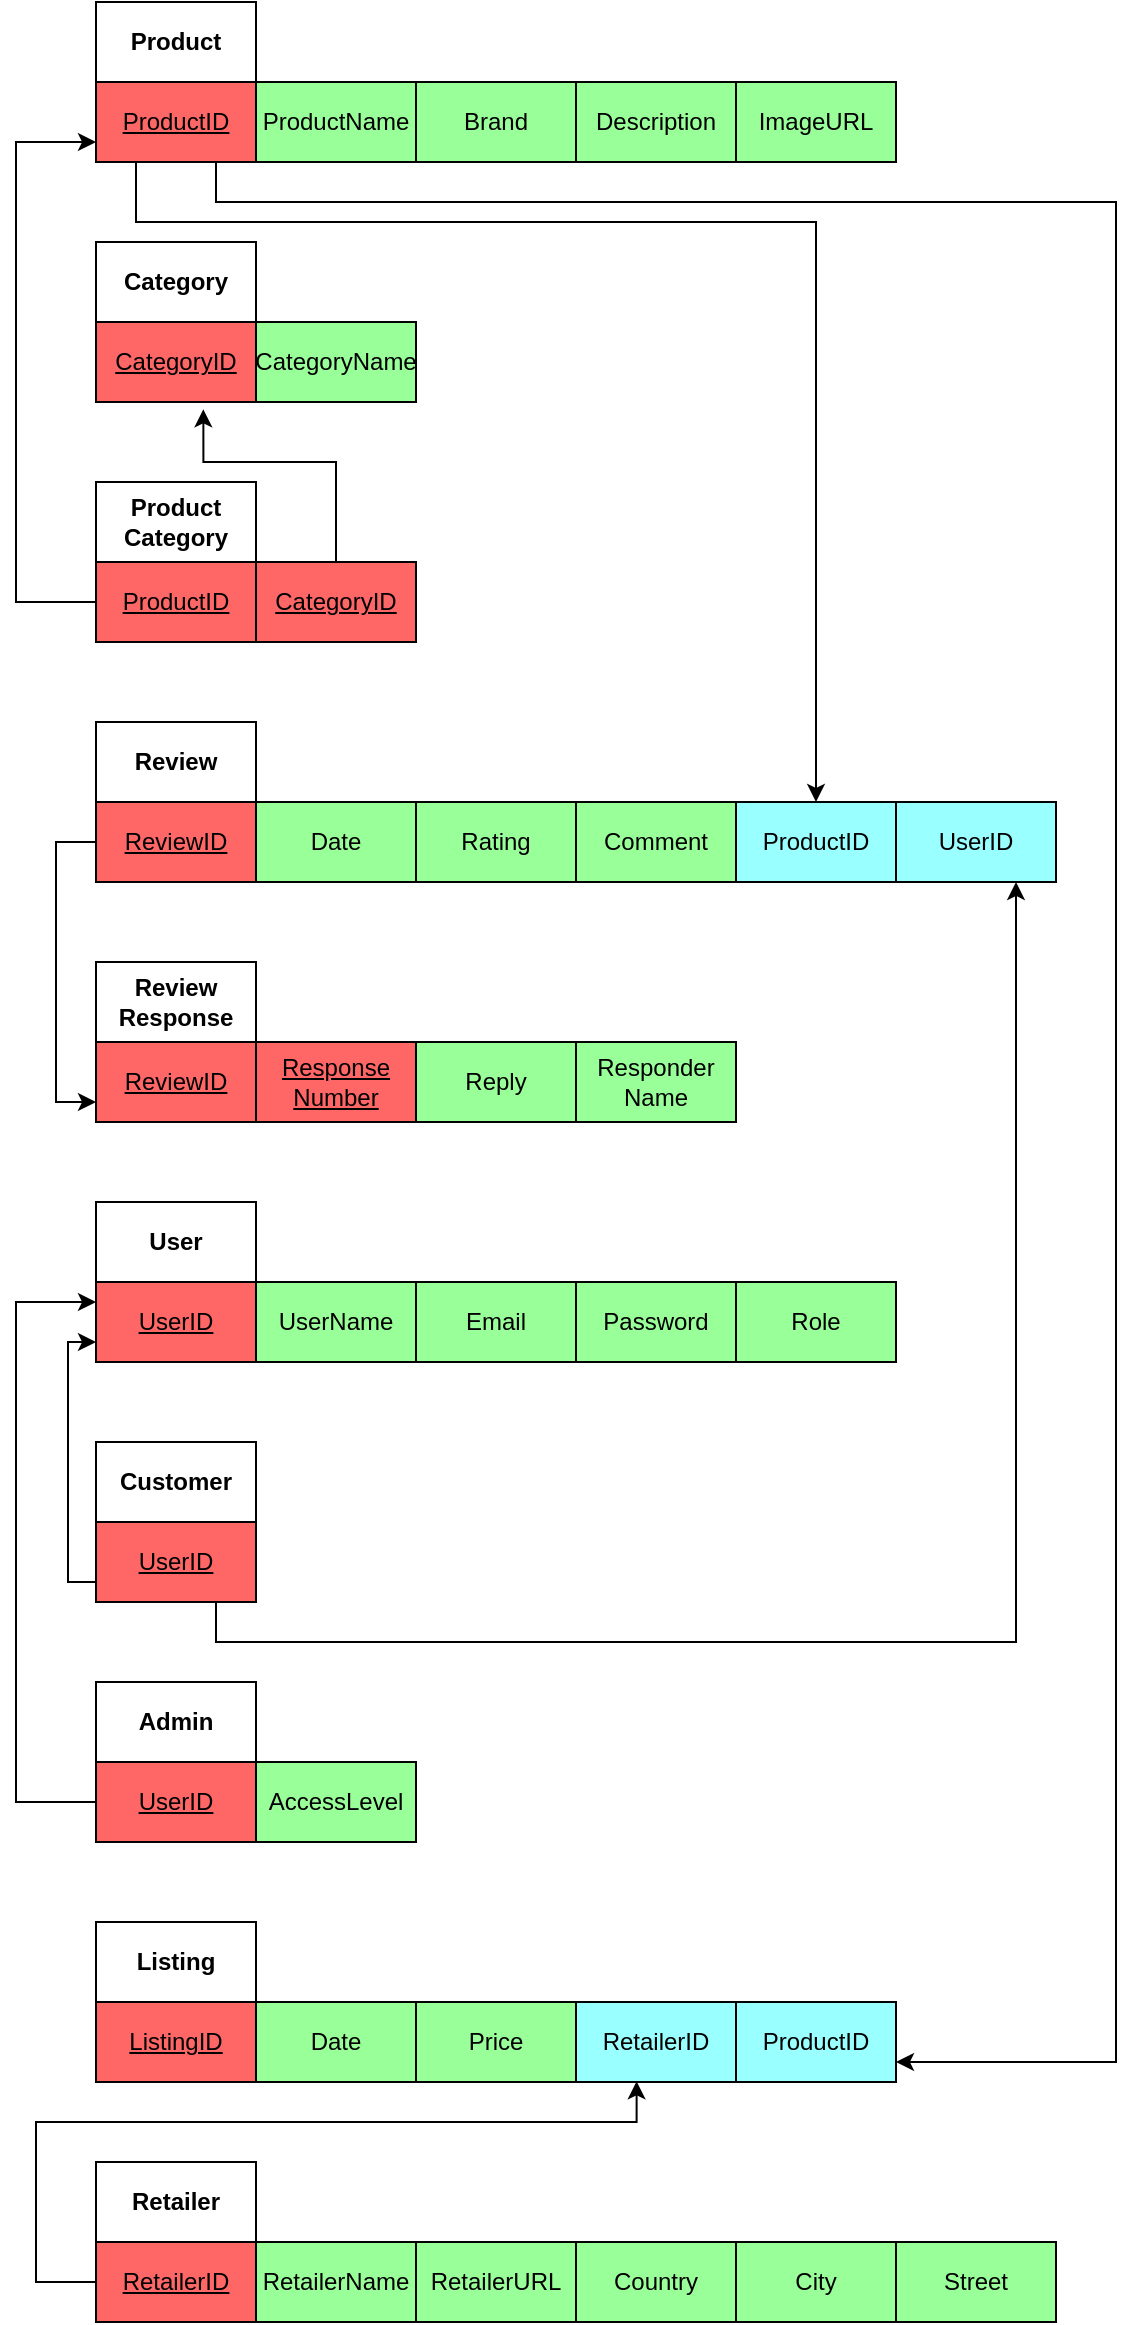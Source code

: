 <mxfile version="27.0.5">
  <diagram name="Page-1" id="e56a1550-8fbb-45ad-956c-1786394a9013">
    <mxGraphModel dx="1239" dy="695" grid="1" gridSize="10" guides="1" tooltips="1" connect="1" arrows="1" fold="1" page="1" pageScale="1" pageWidth="1100" pageHeight="850" background="none" math="0" shadow="0">
      <root>
        <mxCell id="0" />
        <mxCell id="1" parent="0" />
        <mxCell id="6jOaZCHhb_grgTxYYWfn-1" value="&lt;b&gt;Product&lt;/b&gt;" style="rounded=0;whiteSpace=wrap;html=1;" parent="1" vertex="1">
          <mxGeometry x="80" y="40" width="80" height="40" as="geometry" />
        </mxCell>
        <mxCell id="6jOaZCHhb_grgTxYYWfn-2" value="ProductName" style="rounded=0;whiteSpace=wrap;html=1;fillColor=light-dark(#99FF99,#000000);" parent="1" vertex="1">
          <mxGeometry x="160" y="80" width="80" height="40" as="geometry" />
        </mxCell>
        <mxCell id="6jOaZCHhb_grgTxYYWfn-3" style="edgeStyle=orthogonalEdgeStyle;rounded=0;orthogonalLoop=1;jettySize=auto;html=1;exitX=0.25;exitY=1;exitDx=0;exitDy=0;" parent="1" source="6jOaZCHhb_grgTxYYWfn-5" target="6jOaZCHhb_grgTxYYWfn-47" edge="1">
          <mxGeometry relative="1" as="geometry">
            <Array as="points">
              <mxPoint x="100" y="150" />
              <mxPoint x="440" y="150" />
            </Array>
          </mxGeometry>
        </mxCell>
        <mxCell id="6jOaZCHhb_grgTxYYWfn-4" style="edgeStyle=orthogonalEdgeStyle;rounded=0;orthogonalLoop=1;jettySize=auto;html=1;exitX=0.75;exitY=1;exitDx=0;exitDy=0;entryX=1;entryY=0.75;entryDx=0;entryDy=0;" parent="1" source="6jOaZCHhb_grgTxYYWfn-5" target="6jOaZCHhb_grgTxYYWfn-50" edge="1">
          <mxGeometry relative="1" as="geometry">
            <Array as="points">
              <mxPoint x="140" y="140" />
              <mxPoint x="590" y="140" />
              <mxPoint x="590" y="1070" />
            </Array>
          </mxGeometry>
        </mxCell>
        <mxCell id="6jOaZCHhb_grgTxYYWfn-5" value="&lt;u&gt;ProductID&lt;/u&gt;" style="rounded=0;whiteSpace=wrap;html=1;fillColor=light-dark(#FF6666,#000000);" parent="1" vertex="1">
          <mxGeometry x="80" y="80" width="80" height="40" as="geometry" />
        </mxCell>
        <mxCell id="6jOaZCHhb_grgTxYYWfn-6" value="Brand" style="rounded=0;whiteSpace=wrap;html=1;fillColor=light-dark(#99FF99,#000000);" parent="1" vertex="1">
          <mxGeometry x="240" y="80" width="80" height="40" as="geometry" />
        </mxCell>
        <mxCell id="6jOaZCHhb_grgTxYYWfn-7" value="Description" style="rounded=0;whiteSpace=wrap;html=1;fillColor=light-dark(#99FF99,#000000);" parent="1" vertex="1">
          <mxGeometry x="320" y="80" width="80" height="40" as="geometry" />
        </mxCell>
        <mxCell id="6jOaZCHhb_grgTxYYWfn-8" value="ImageURL" style="rounded=0;whiteSpace=wrap;html=1;fillColor=light-dark(#99FF99,#000000);" parent="1" vertex="1">
          <mxGeometry x="400" y="80" width="80" height="40" as="geometry" />
        </mxCell>
        <mxCell id="6jOaZCHhb_grgTxYYWfn-9" value="&lt;b&gt;Category&lt;/b&gt;" style="rounded=0;whiteSpace=wrap;html=1;" parent="1" vertex="1">
          <mxGeometry x="80" y="160" width="80" height="40" as="geometry" />
        </mxCell>
        <mxCell id="6jOaZCHhb_grgTxYYWfn-10" value="" style="rounded=0;whiteSpace=wrap;html=1;" parent="1" vertex="1">
          <mxGeometry x="80" y="200" width="160" height="40" as="geometry" />
        </mxCell>
        <mxCell id="6jOaZCHhb_grgTxYYWfn-11" value="&lt;u&gt;CategoryID&lt;/u&gt;" style="rounded=0;whiteSpace=wrap;html=1;fillColor=light-dark(#FF6666,#000000);" parent="1" vertex="1">
          <mxGeometry x="80" y="200" width="80" height="40" as="geometry" />
        </mxCell>
        <mxCell id="6jOaZCHhb_grgTxYYWfn-12" value="&lt;b&gt;Review&lt;/b&gt;" style="rounded=0;whiteSpace=wrap;html=1;" parent="1" vertex="1">
          <mxGeometry x="80" y="400" width="80" height="40" as="geometry" />
        </mxCell>
        <mxCell id="6jOaZCHhb_grgTxYYWfn-13" value="" style="rounded=0;whiteSpace=wrap;html=1;" parent="1" vertex="1">
          <mxGeometry x="80" y="440" width="320" height="40" as="geometry" />
        </mxCell>
        <mxCell id="6jOaZCHhb_grgTxYYWfn-14" value="Date" style="rounded=0;whiteSpace=wrap;html=1;fillColor=light-dark(#99FF99,#000000);" parent="1" vertex="1">
          <mxGeometry x="160" y="440" width="80" height="40" as="geometry" />
        </mxCell>
        <mxCell id="6jOaZCHhb_grgTxYYWfn-15" style="edgeStyle=orthogonalEdgeStyle;rounded=0;orthogonalLoop=1;jettySize=auto;html=1;entryX=0;entryY=0.75;entryDx=0;entryDy=0;" parent="1" source="6jOaZCHhb_grgTxYYWfn-16" target="6jOaZCHhb_grgTxYYWfn-44" edge="1">
          <mxGeometry relative="1" as="geometry">
            <Array as="points">
              <mxPoint x="60" y="460" />
              <mxPoint x="60" y="590" />
            </Array>
          </mxGeometry>
        </mxCell>
        <mxCell id="6jOaZCHhb_grgTxYYWfn-16" value="&lt;u&gt;ReviewID&lt;/u&gt;" style="rounded=0;whiteSpace=wrap;html=1;fillColor=light-dark(#FF6666,#000000);" parent="1" vertex="1">
          <mxGeometry x="80" y="440" width="80" height="40" as="geometry" />
        </mxCell>
        <mxCell id="6jOaZCHhb_grgTxYYWfn-17" value="Rating" style="rounded=0;whiteSpace=wrap;html=1;fillColor=light-dark(#99FF99,#000000);" parent="1" vertex="1">
          <mxGeometry x="240" y="440" width="80" height="40" as="geometry" />
        </mxCell>
        <mxCell id="6jOaZCHhb_grgTxYYWfn-18" value="Comment" style="rounded=0;whiteSpace=wrap;html=1;fillColor=light-dark(#99FF99,#000000);" parent="1" vertex="1">
          <mxGeometry x="320" y="440" width="80" height="40" as="geometry" />
        </mxCell>
        <mxCell id="6jOaZCHhb_grgTxYYWfn-19" value="&lt;b&gt;Listing&lt;/b&gt;" style="rounded=0;whiteSpace=wrap;html=1;" parent="1" vertex="1">
          <mxGeometry x="80" y="1000" width="80" height="40" as="geometry" />
        </mxCell>
        <mxCell id="6jOaZCHhb_grgTxYYWfn-20" value="" style="rounded=0;whiteSpace=wrap;html=1;" parent="1" vertex="1">
          <mxGeometry x="80" y="1040" width="240" height="40" as="geometry" />
        </mxCell>
        <mxCell id="6jOaZCHhb_grgTxYYWfn-21" value="Date" style="rounded=0;whiteSpace=wrap;html=1;fillColor=light-dark(#99FF99,#000000);" parent="1" vertex="1">
          <mxGeometry x="160" y="1040" width="80" height="40" as="geometry" />
        </mxCell>
        <mxCell id="6jOaZCHhb_grgTxYYWfn-22" value="&lt;u&gt;ListingID&lt;/u&gt;" style="rounded=0;whiteSpace=wrap;html=1;fillColor=light-dark(#FF6666,#000000);" parent="1" vertex="1">
          <mxGeometry x="80" y="1040" width="80" height="40" as="geometry" />
        </mxCell>
        <mxCell id="6jOaZCHhb_grgTxYYWfn-23" value="Price" style="rounded=0;whiteSpace=wrap;html=1;fillColor=light-dark(#99FF99,#000000);" parent="1" vertex="1">
          <mxGeometry x="240" y="1040" width="80" height="40" as="geometry" />
        </mxCell>
        <mxCell id="6jOaZCHhb_grgTxYYWfn-24" value="&lt;b&gt;Retailer&lt;/b&gt;" style="rounded=0;whiteSpace=wrap;html=1;" parent="1" vertex="1">
          <mxGeometry x="80" y="1120" width="80" height="40" as="geometry" />
        </mxCell>
        <mxCell id="6jOaZCHhb_grgTxYYWfn-25" value="" style="rounded=0;whiteSpace=wrap;html=1;" parent="1" vertex="1">
          <mxGeometry x="80" y="1160" width="160" height="40" as="geometry" />
        </mxCell>
        <mxCell id="6jOaZCHhb_grgTxYYWfn-26" value="RetailerName" style="rounded=0;whiteSpace=wrap;html=1;fillColor=light-dark(#99FF99,#000000);" parent="1" vertex="1">
          <mxGeometry x="160" y="1160" width="80" height="40" as="geometry" />
        </mxCell>
        <mxCell id="6jOaZCHhb_grgTxYYWfn-27" value="&lt;u&gt;RetailerID&lt;/u&gt;" style="rounded=0;whiteSpace=wrap;html=1;fillColor=light-dark(#FF6666,#000000);" parent="1" vertex="1">
          <mxGeometry x="80" y="1160" width="80" height="40" as="geometry" />
        </mxCell>
        <mxCell id="6jOaZCHhb_grgTxYYWfn-29" value="CategoryName" style="rounded=0;whiteSpace=wrap;html=1;fillColor=light-dark(#99FF99,#000000);" parent="1" vertex="1">
          <mxGeometry x="160" y="200" width="80" height="40" as="geometry" />
        </mxCell>
        <mxCell id="6jOaZCHhb_grgTxYYWfn-30" value="RetailerURL" style="rounded=0;whiteSpace=wrap;html=1;fillColor=light-dark(#99FF99,#000000);" parent="1" vertex="1">
          <mxGeometry x="240" y="1160" width="80" height="40" as="geometry" />
        </mxCell>
        <mxCell id="6jOaZCHhb_grgTxYYWfn-31" value="&lt;b&gt;User&lt;/b&gt;" style="rounded=0;whiteSpace=wrap;html=1;" parent="1" vertex="1">
          <mxGeometry x="80" y="640" width="80" height="40" as="geometry" />
        </mxCell>
        <mxCell id="6jOaZCHhb_grgTxYYWfn-32" value="" style="rounded=0;whiteSpace=wrap;html=1;" parent="1" vertex="1">
          <mxGeometry x="80" y="680" width="320" height="40" as="geometry" />
        </mxCell>
        <mxCell id="6jOaZCHhb_grgTxYYWfn-33" value="UserName" style="rounded=0;whiteSpace=wrap;html=1;fillColor=light-dark(#99FF99,#000000);" parent="1" vertex="1">
          <mxGeometry x="160" y="680" width="80" height="40" as="geometry" />
        </mxCell>
        <mxCell id="6jOaZCHhb_grgTxYYWfn-34" value="&lt;u&gt;UserID&lt;/u&gt;" style="rounded=0;whiteSpace=wrap;html=1;fillColor=light-dark(#FF6666,#000000);" parent="1" vertex="1">
          <mxGeometry x="80" y="680" width="80" height="40" as="geometry" />
        </mxCell>
        <mxCell id="6jOaZCHhb_grgTxYYWfn-35" value="Email" style="rounded=0;whiteSpace=wrap;html=1;fillColor=light-dark(#99FF99,#000000);" parent="1" vertex="1">
          <mxGeometry x="240" y="680" width="80" height="40" as="geometry" />
        </mxCell>
        <mxCell id="6jOaZCHhb_grgTxYYWfn-36" value="Password" style="rounded=0;whiteSpace=wrap;html=1;fillColor=light-dark(#99FF99,#000000);" parent="1" vertex="1">
          <mxGeometry x="320" y="680" width="80" height="40" as="geometry" />
        </mxCell>
        <mxCell id="6jOaZCHhb_grgTxYYWfn-37" value="Role" style="rounded=0;whiteSpace=wrap;html=1;fillColor=light-dark(#99FF99,#000000);" parent="1" vertex="1">
          <mxGeometry x="400" y="680" width="80" height="40" as="geometry" />
        </mxCell>
        <mxCell id="6jOaZCHhb_grgTxYYWfn-38" value="Country" style="rounded=0;whiteSpace=wrap;html=1;fillColor=light-dark(#99FF99,#000000);" parent="1" vertex="1">
          <mxGeometry x="320" y="1160" width="80" height="40" as="geometry" />
        </mxCell>
        <mxCell id="6jOaZCHhb_grgTxYYWfn-39" value="City" style="rounded=0;whiteSpace=wrap;html=1;fillColor=light-dark(#99FF99,#000000);" parent="1" vertex="1">
          <mxGeometry x="400" y="1160" width="80" height="40" as="geometry" />
        </mxCell>
        <mxCell id="6jOaZCHhb_grgTxYYWfn-40" value="Street" style="rounded=0;whiteSpace=wrap;html=1;fillColor=light-dark(#99FF99,#000000);" parent="1" vertex="1">
          <mxGeometry x="480" y="1160" width="80" height="40" as="geometry" />
        </mxCell>
        <mxCell id="6jOaZCHhb_grgTxYYWfn-41" value="&lt;b&gt;Review Response&lt;/b&gt;" style="rounded=0;whiteSpace=wrap;html=1;" parent="1" vertex="1">
          <mxGeometry x="80" y="520" width="80" height="40" as="geometry" />
        </mxCell>
        <mxCell id="6jOaZCHhb_grgTxYYWfn-42" value="" style="rounded=0;whiteSpace=wrap;html=1;" parent="1" vertex="1">
          <mxGeometry x="80" y="560" width="320" height="40" as="geometry" />
        </mxCell>
        <mxCell id="6jOaZCHhb_grgTxYYWfn-43" value="Reply" style="rounded=0;whiteSpace=wrap;html=1;fillColor=light-dark(#99FF99,#000000);" parent="1" vertex="1">
          <mxGeometry x="240" y="560" width="80" height="40" as="geometry" />
        </mxCell>
        <mxCell id="6jOaZCHhb_grgTxYYWfn-44" value="&lt;u&gt;ReviewID&lt;/u&gt;" style="rounded=0;whiteSpace=wrap;html=1;fillColor=light-dark(#FF6666,#000000);" parent="1" vertex="1">
          <mxGeometry x="80" y="560" width="80" height="40" as="geometry" />
        </mxCell>
        <mxCell id="6jOaZCHhb_grgTxYYWfn-45" value="&lt;u&gt;Response Number&lt;/u&gt;" style="rounded=0;whiteSpace=wrap;html=1;fillColor=light-dark(#FF6666,#000000);" parent="1" vertex="1">
          <mxGeometry x="160" y="560" width="80" height="40" as="geometry" />
        </mxCell>
        <mxCell id="6jOaZCHhb_grgTxYYWfn-46" value="Responder Name" style="rounded=0;whiteSpace=wrap;html=1;fillColor=light-dark(#99FF99,#000000);" parent="1" vertex="1">
          <mxGeometry x="320" y="560" width="80" height="40" as="geometry" />
        </mxCell>
        <mxCell id="6jOaZCHhb_grgTxYYWfn-47" value="ProductID" style="rounded=0;whiteSpace=wrap;html=1;fillColor=light-dark(#99FFFF,#000000);" parent="1" vertex="1">
          <mxGeometry x="400" y="440" width="80" height="40" as="geometry" />
        </mxCell>
        <mxCell id="6jOaZCHhb_grgTxYYWfn-48" value="RetailerID" style="rounded=0;whiteSpace=wrap;html=1;fillColor=light-dark(#99FFFF,#000000);" parent="1" vertex="1">
          <mxGeometry x="320" y="1040" width="80" height="40" as="geometry" />
        </mxCell>
        <mxCell id="6jOaZCHhb_grgTxYYWfn-49" style="edgeStyle=orthogonalEdgeStyle;rounded=0;orthogonalLoop=1;jettySize=auto;html=1;entryX=0.379;entryY=0.992;entryDx=0;entryDy=0;entryPerimeter=0;" parent="1" source="6jOaZCHhb_grgTxYYWfn-27" target="6jOaZCHhb_grgTxYYWfn-48" edge="1">
          <mxGeometry relative="1" as="geometry">
            <Array as="points">
              <mxPoint x="50" y="1180" />
              <mxPoint x="50" y="1100" />
              <mxPoint x="350" y="1100" />
            </Array>
          </mxGeometry>
        </mxCell>
        <mxCell id="6jOaZCHhb_grgTxYYWfn-50" value="ProductID" style="rounded=0;whiteSpace=wrap;html=1;fillColor=light-dark(#99FFFF,#000000);" parent="1" vertex="1">
          <mxGeometry x="400" y="1040" width="80" height="40" as="geometry" />
        </mxCell>
        <mxCell id="6jOaZCHhb_grgTxYYWfn-51" value="&lt;b&gt;Product Category&lt;/b&gt;" style="rounded=0;whiteSpace=wrap;html=1;" parent="1" vertex="1">
          <mxGeometry x="80" y="280" width="80" height="40" as="geometry" />
        </mxCell>
        <mxCell id="6jOaZCHhb_grgTxYYWfn-52" value="" style="rounded=0;whiteSpace=wrap;html=1;" parent="1" vertex="1">
          <mxGeometry x="80" y="320" width="160" height="40" as="geometry" />
        </mxCell>
        <mxCell id="6jOaZCHhb_grgTxYYWfn-53" value="&lt;u&gt;CategoryID&lt;/u&gt;" style="rounded=0;whiteSpace=wrap;html=1;fillColor=light-dark(#FF6666,#000000);" parent="1" vertex="1">
          <mxGeometry x="160" y="320" width="80" height="40" as="geometry" />
        </mxCell>
        <mxCell id="6jOaZCHhb_grgTxYYWfn-54" value="&lt;u&gt;ProductID&lt;/u&gt;" style="rounded=0;whiteSpace=wrap;html=1;fillColor=light-dark(#FF6666,#000000);" parent="1" vertex="1">
          <mxGeometry x="80" y="320" width="80" height="40" as="geometry" />
        </mxCell>
        <mxCell id="6jOaZCHhb_grgTxYYWfn-55" style="edgeStyle=orthogonalEdgeStyle;rounded=0;orthogonalLoop=1;jettySize=auto;html=1;exitX=0.5;exitY=1;exitDx=0;exitDy=0;entryX=0;entryY=0.75;entryDx=0;entryDy=0;" parent="1" source="6jOaZCHhb_grgTxYYWfn-54" target="6jOaZCHhb_grgTxYYWfn-5" edge="1">
          <mxGeometry relative="1" as="geometry">
            <Array as="points">
              <mxPoint x="80" y="360" />
              <mxPoint x="80" y="340" />
              <mxPoint x="40" y="340" />
              <mxPoint x="40" y="110" />
            </Array>
            <mxPoint x="360" y="170" as="sourcePoint" />
            <mxPoint x="700" y="490" as="targetPoint" />
          </mxGeometry>
        </mxCell>
        <mxCell id="6jOaZCHhb_grgTxYYWfn-56" style="edgeStyle=orthogonalEdgeStyle;rounded=0;orthogonalLoop=1;jettySize=auto;html=1;exitX=0.5;exitY=0;exitDx=0;exitDy=0;entryX=0.671;entryY=1.092;entryDx=0;entryDy=0;entryPerimeter=0;" parent="1" source="6jOaZCHhb_grgTxYYWfn-53" target="6jOaZCHhb_grgTxYYWfn-11" edge="1">
          <mxGeometry relative="1" as="geometry">
            <Array as="points">
              <mxPoint x="200" y="270" />
              <mxPoint x="134" y="270" />
            </Array>
            <mxPoint x="420" y="430" as="sourcePoint" />
            <mxPoint x="380" y="180" as="targetPoint" />
          </mxGeometry>
        </mxCell>
        <mxCell id="6jOaZCHhb_grgTxYYWfn-57" value="&lt;b&gt;Customer&lt;/b&gt;" style="rounded=0;whiteSpace=wrap;html=1;" parent="1" vertex="1">
          <mxGeometry x="80" y="760" width="80" height="40" as="geometry" />
        </mxCell>
        <mxCell id="6jOaZCHhb_grgTxYYWfn-60" value="&lt;u&gt;UserID&lt;/u&gt;" style="rounded=0;whiteSpace=wrap;html=1;fillColor=light-dark(#FF6666,#000000);" parent="1" vertex="1">
          <mxGeometry x="80" y="800" width="80" height="40" as="geometry" />
        </mxCell>
        <mxCell id="6jOaZCHhb_grgTxYYWfn-61" value="&lt;b&gt;Admin&lt;/b&gt;" style="rounded=0;whiteSpace=wrap;html=1;" parent="1" vertex="1">
          <mxGeometry x="80" y="880" width="80" height="40" as="geometry" />
        </mxCell>
        <mxCell id="6jOaZCHhb_grgTxYYWfn-62" value="" style="rounded=0;whiteSpace=wrap;html=1;" parent="1" vertex="1">
          <mxGeometry x="80" y="920" width="160" height="40" as="geometry" />
        </mxCell>
        <mxCell id="6jOaZCHhb_grgTxYYWfn-63" value="AccessLevel" style="rounded=0;whiteSpace=wrap;html=1;fillColor=light-dark(#99FF99,#000000);" parent="1" vertex="1">
          <mxGeometry x="160" y="920" width="80" height="40" as="geometry" />
        </mxCell>
        <mxCell id="6jOaZCHhb_grgTxYYWfn-64" value="&lt;u&gt;UserID&lt;/u&gt;" style="rounded=0;whiteSpace=wrap;html=1;fillColor=light-dark(#FF6666,#000000);" parent="1" vertex="1">
          <mxGeometry x="80" y="920" width="80" height="40" as="geometry" />
        </mxCell>
        <mxCell id="6jOaZCHhb_grgTxYYWfn-65" style="edgeStyle=orthogonalEdgeStyle;rounded=0;orthogonalLoop=1;jettySize=auto;html=1;exitX=0;exitY=0.75;exitDx=0;exitDy=0;entryX=0;entryY=0.75;entryDx=0;entryDy=0;" parent="1" source="6jOaZCHhb_grgTxYYWfn-60" target="6jOaZCHhb_grgTxYYWfn-34" edge="1">
          <mxGeometry relative="1" as="geometry">
            <Array as="points">
              <mxPoint x="66" y="830" />
              <mxPoint x="66" y="710" />
            </Array>
            <mxPoint x="66" y="826" as="sourcePoint" />
            <mxPoint y="750" as="targetPoint" />
          </mxGeometry>
        </mxCell>
        <mxCell id="6jOaZCHhb_grgTxYYWfn-66" style="edgeStyle=orthogonalEdgeStyle;rounded=0;orthogonalLoop=1;jettySize=auto;html=1;exitX=0;exitY=0.5;exitDx=0;exitDy=0;entryX=0;entryY=0.25;entryDx=0;entryDy=0;" parent="1" source="6jOaZCHhb_grgTxYYWfn-64" target="6jOaZCHhb_grgTxYYWfn-34" edge="1">
          <mxGeometry relative="1" as="geometry">
            <Array as="points">
              <mxPoint x="40" y="940" />
              <mxPoint x="40" y="690" />
            </Array>
            <mxPoint x="54" y="940" as="sourcePoint" />
            <mxPoint x="70" y="690" as="targetPoint" />
          </mxGeometry>
        </mxCell>
        <mxCell id="6jOaZCHhb_grgTxYYWfn-67" value="UserID" style="rounded=0;whiteSpace=wrap;html=1;fillColor=light-dark(#99FFFF,#000000);" parent="1" vertex="1">
          <mxGeometry x="480" y="440" width="80" height="40" as="geometry" />
        </mxCell>
        <mxCell id="6jOaZCHhb_grgTxYYWfn-69" style="edgeStyle=orthogonalEdgeStyle;rounded=0;orthogonalLoop=1;jettySize=auto;html=1;exitX=0.75;exitY=1;exitDx=0;exitDy=0;entryX=0.75;entryY=1;entryDx=0;entryDy=0;" parent="1" source="6jOaZCHhb_grgTxYYWfn-60" target="6jOaZCHhb_grgTxYYWfn-67" edge="1">
          <mxGeometry relative="1" as="geometry">
            <Array as="points">
              <mxPoint x="140" y="860" />
              <mxPoint x="540" y="860" />
            </Array>
            <mxPoint x="344" y="890" as="sourcePoint" />
            <mxPoint x="344" y="770" as="targetPoint" />
          </mxGeometry>
        </mxCell>
      </root>
    </mxGraphModel>
  </diagram>
</mxfile>
